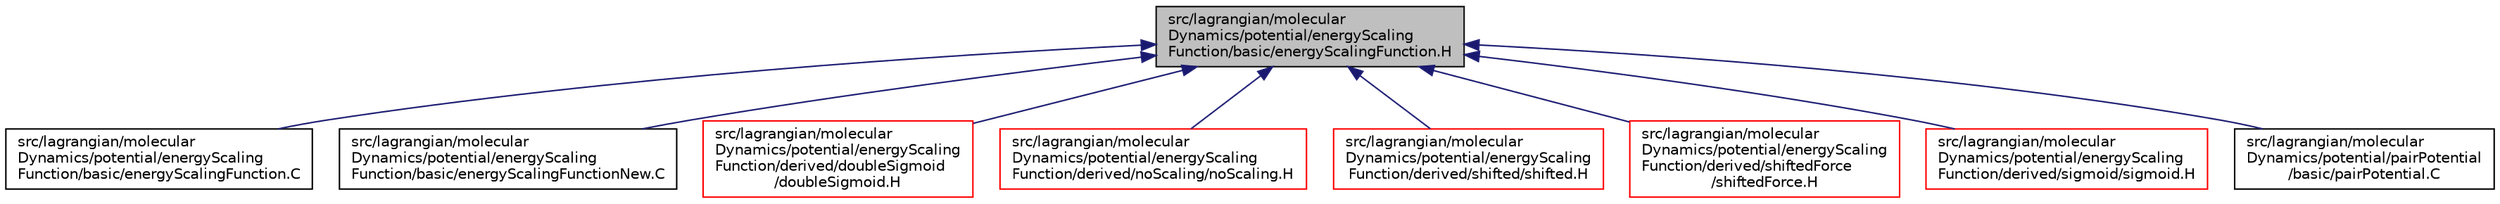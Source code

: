 digraph "src/lagrangian/molecularDynamics/potential/energyScalingFunction/basic/energyScalingFunction.H"
{
  bgcolor="transparent";
  edge [fontname="Helvetica",fontsize="10",labelfontname="Helvetica",labelfontsize="10"];
  node [fontname="Helvetica",fontsize="10",shape=record];
  Node1 [label="src/lagrangian/molecular\lDynamics/potential/energyScaling\lFunction/basic/energyScalingFunction.H",height=0.2,width=0.4,color="black", fillcolor="grey75", style="filled", fontcolor="black"];
  Node1 -> Node2 [dir="back",color="midnightblue",fontsize="10",style="solid",fontname="Helvetica"];
  Node2 [label="src/lagrangian/molecular\lDynamics/potential/energyScaling\lFunction/basic/energyScalingFunction.C",height=0.2,width=0.4,color="black",URL="$a07210.html"];
  Node1 -> Node3 [dir="back",color="midnightblue",fontsize="10",style="solid",fontname="Helvetica"];
  Node3 [label="src/lagrangian/molecular\lDynamics/potential/energyScaling\lFunction/basic/energyScalingFunctionNew.C",height=0.2,width=0.4,color="black",URL="$a07212.html"];
  Node1 -> Node4 [dir="back",color="midnightblue",fontsize="10",style="solid",fontname="Helvetica"];
  Node4 [label="src/lagrangian/molecular\lDynamics/potential/energyScaling\lFunction/derived/doubleSigmoid\l/doubleSigmoid.H",height=0.2,width=0.4,color="red",URL="$a07214.html"];
  Node1 -> Node5 [dir="back",color="midnightblue",fontsize="10",style="solid",fontname="Helvetica"];
  Node5 [label="src/lagrangian/molecular\lDynamics/potential/energyScaling\lFunction/derived/noScaling/noScaling.H",height=0.2,width=0.4,color="red",URL="$a07216.html"];
  Node1 -> Node6 [dir="back",color="midnightblue",fontsize="10",style="solid",fontname="Helvetica"];
  Node6 [label="src/lagrangian/molecular\lDynamics/potential/energyScaling\lFunction/derived/shifted/shifted.H",height=0.2,width=0.4,color="red",URL="$a07218.html"];
  Node1 -> Node7 [dir="back",color="midnightblue",fontsize="10",style="solid",fontname="Helvetica"];
  Node7 [label="src/lagrangian/molecular\lDynamics/potential/energyScaling\lFunction/derived/shiftedForce\l/shiftedForce.H",height=0.2,width=0.4,color="red",URL="$a07220.html"];
  Node1 -> Node8 [dir="back",color="midnightblue",fontsize="10",style="solid",fontname="Helvetica"];
  Node8 [label="src/lagrangian/molecular\lDynamics/potential/energyScaling\lFunction/derived/sigmoid/sigmoid.H",height=0.2,width=0.4,color="red",URL="$a07222.html"];
  Node1 -> Node9 [dir="back",color="midnightblue",fontsize="10",style="solid",fontname="Helvetica"];
  Node9 [label="src/lagrangian/molecular\lDynamics/potential/pairPotential\l/basic/pairPotential.C",height=0.2,width=0.4,color="black",URL="$a07223.html"];
}
